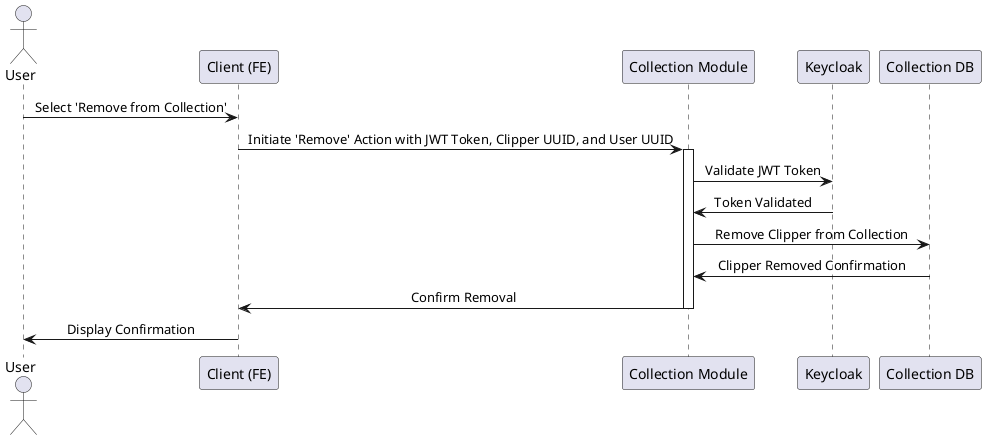 @startuml
skinparam SequenceMessageAlignment center
actor User
participant "Client (FE)" as Client
participant "Collection Module" as Collection
participant "Keycloak" as Auth
participant "Collection DB" as DB

User -> Client: Select 'Remove from Collection'
Client -> Collection: Initiate 'Remove' Action with JWT Token, Clipper UUID, and User UUID
activate Collection
Collection -> Auth: Validate JWT Token
Auth -> Collection: Token Validated

Collection -> DB: Remove Clipper from Collection
DB -> Collection: Clipper Removed Confirmation

Collection -> Client: Confirm Removal
deactivate Collection
Client -> User: Display Confirmation
@enduml
